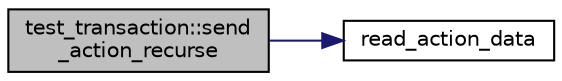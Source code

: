digraph "test_transaction::send_action_recurse"
{
  edge [fontname="Helvetica",fontsize="10",labelfontname="Helvetica",labelfontsize="10"];
  node [fontname="Helvetica",fontsize="10",shape=record];
  rankdir="LR";
  Node7 [label="test_transaction::send\l_action_recurse",height=0.2,width=0.4,color="black", fillcolor="grey75", style="filled", fontcolor="black"];
  Node7 -> Node8 [color="midnightblue",fontsize="10",style="solid",fontname="Helvetica"];
  Node8 [label="read_action_data",height=0.2,width=0.4,color="black", fillcolor="white", style="filled",URL="$group__actioncapi.html#ga4de6d1722b92b464ba2c999e0a636f84",tooltip="Copy current action data to the specified location. "];
}

